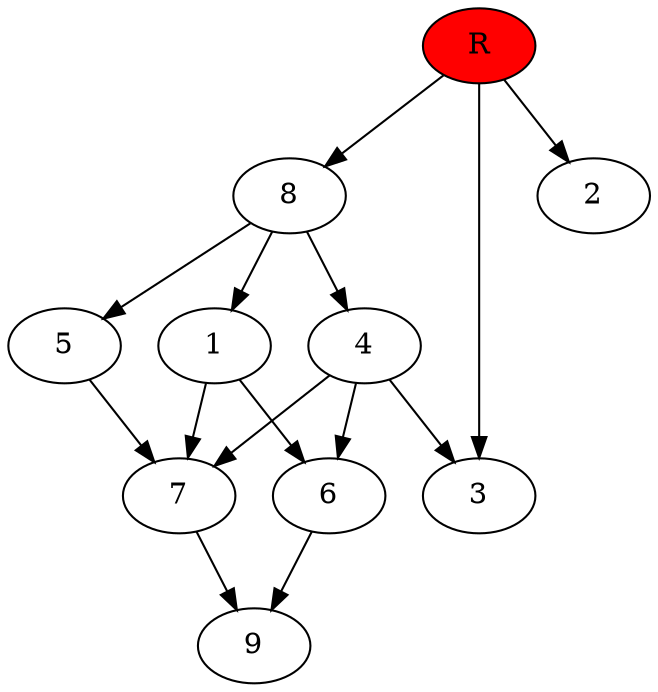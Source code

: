 digraph prb20657 {
	1
	2
	3
	4
	5
	6
	7
	8
	R [fillcolor="#ff0000" style=filled]
	1 -> 6
	1 -> 7
	4 -> 3
	4 -> 6
	4 -> 7
	5 -> 7
	6 -> 9
	7 -> 9
	8 -> 1
	8 -> 4
	8 -> 5
	R -> 2
	R -> 3
	R -> 8
}
